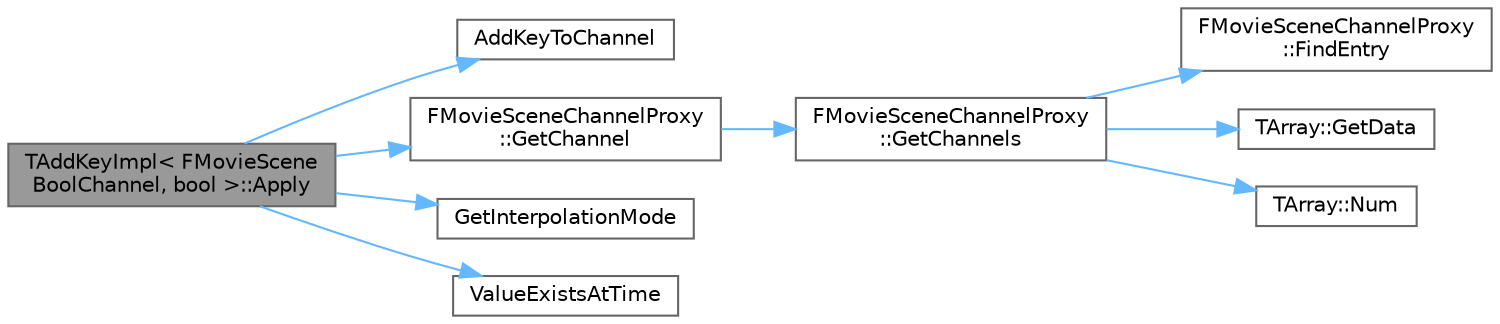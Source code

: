 digraph "TAddKeyImpl&lt; FMovieSceneBoolChannel, bool &gt;::Apply"
{
 // INTERACTIVE_SVG=YES
 // LATEX_PDF_SIZE
  bgcolor="transparent";
  edge [fontname=Helvetica,fontsize=10,labelfontname=Helvetica,labelfontsize=10];
  node [fontname=Helvetica,fontsize=10,shape=box,height=0.2,width=0.4];
  rankdir="LR";
  Node1 [id="Node000001",label="TAddKeyImpl\< FMovieScene\lBoolChannel, bool \>::Apply",height=0.2,width=0.4,color="gray40", fillcolor="grey60", style="filled", fontcolor="black",tooltip=" "];
  Node1 -> Node2 [id="edge1_Node000001_Node000002",color="steelblue1",style="solid",tooltip=" "];
  Node2 [id="Node000002",label="AddKeyToChannel",height=0.2,width=0.4,color="grey40", fillcolor="white", style="filled",URL="$d3/d7d/MovieSceneDoubleChannel_8h.html#abfb9f652fc09d85e8abc68d38a638df2",tooltip="Overload for adding a new key to a double channel at a given time."];
  Node1 -> Node3 [id="edge2_Node000001_Node000003",color="steelblue1",style="solid",tooltip=" "];
  Node3 [id="Node000003",label="FMovieSceneChannelProxy\l::GetChannel",height=0.2,width=0.4,color="grey40", fillcolor="white", style="filled",URL="$dd/d5f/structFMovieSceneChannelProxy.html#a7dba76bacb2eb55741df0d8b0038cbca",tooltip="Get the channel for the specified index of a particular type."];
  Node3 -> Node4 [id="edge3_Node000003_Node000004",color="steelblue1",style="solid",tooltip=" "];
  Node4 [id="Node000004",label="FMovieSceneChannelProxy\l::GetChannels",height=0.2,width=0.4,color="grey40", fillcolor="white", style="filled",URL="$dd/d5f/structFMovieSceneChannelProxy.html#a8d93e82a1bf860d9ba2a307fe9a2fc4b",tooltip="Get all channels of the specified type."];
  Node4 -> Node5 [id="edge4_Node000004_Node000005",color="steelblue1",style="solid",tooltip=" "];
  Node5 [id="Node000005",label="FMovieSceneChannelProxy\l::FindEntry",height=0.2,width=0.4,color="grey40", fillcolor="white", style="filled",URL="$dd/d5f/structFMovieSceneChannelProxy.html#ae75458a0571c684c93f78988a738ad51",tooltip="Find an entry by its channel type name."];
  Node4 -> Node6 [id="edge5_Node000004_Node000006",color="steelblue1",style="solid",tooltip=" "];
  Node6 [id="Node000006",label="TArray::GetData",height=0.2,width=0.4,color="grey40", fillcolor="white", style="filled",URL="$d4/d52/classTArray.html#a5b7af561ae2c8731aca5c33c736fb4f2",tooltip="Helper function for returning a typed pointer to the first array entry."];
  Node4 -> Node7 [id="edge6_Node000004_Node000007",color="steelblue1",style="solid",tooltip=" "];
  Node7 [id="Node000007",label="TArray::Num",height=0.2,width=0.4,color="grey40", fillcolor="white", style="filled",URL="$d4/d52/classTArray.html#adcbf9ca48677a9c0c3830cd862dd40d8",tooltip="Returns number of elements in array."];
  Node1 -> Node8 [id="edge7_Node000001_Node000008",color="steelblue1",style="solid",tooltip=" "];
  Node8 [id="Node000008",label="GetInterpolationMode",height=0.2,width=0.4,color="grey40", fillcolor="white", style="filled",URL="$d3/d7d/MovieSceneDoubleChannel_8h.html#a2dfbe2541ecc53d7159d1b540b59f7f0",tooltip="Overload for getting the interpolation mode for a channel at a specified time, it could be the previo..."];
  Node1 -> Node9 [id="edge8_Node000001_Node000009",color="steelblue1",style="solid",tooltip=" "];
  Node9 [id="Node000009",label="ValueExistsAtTime",height=0.2,width=0.4,color="grey40", fillcolor="white", style="filled",URL="$d3/d7d/MovieSceneDoubleChannel_8h.html#a9a79fe5a710d54be304c673b3e3a0ed5",tooltip="Overloads for common utility functions."];
}

